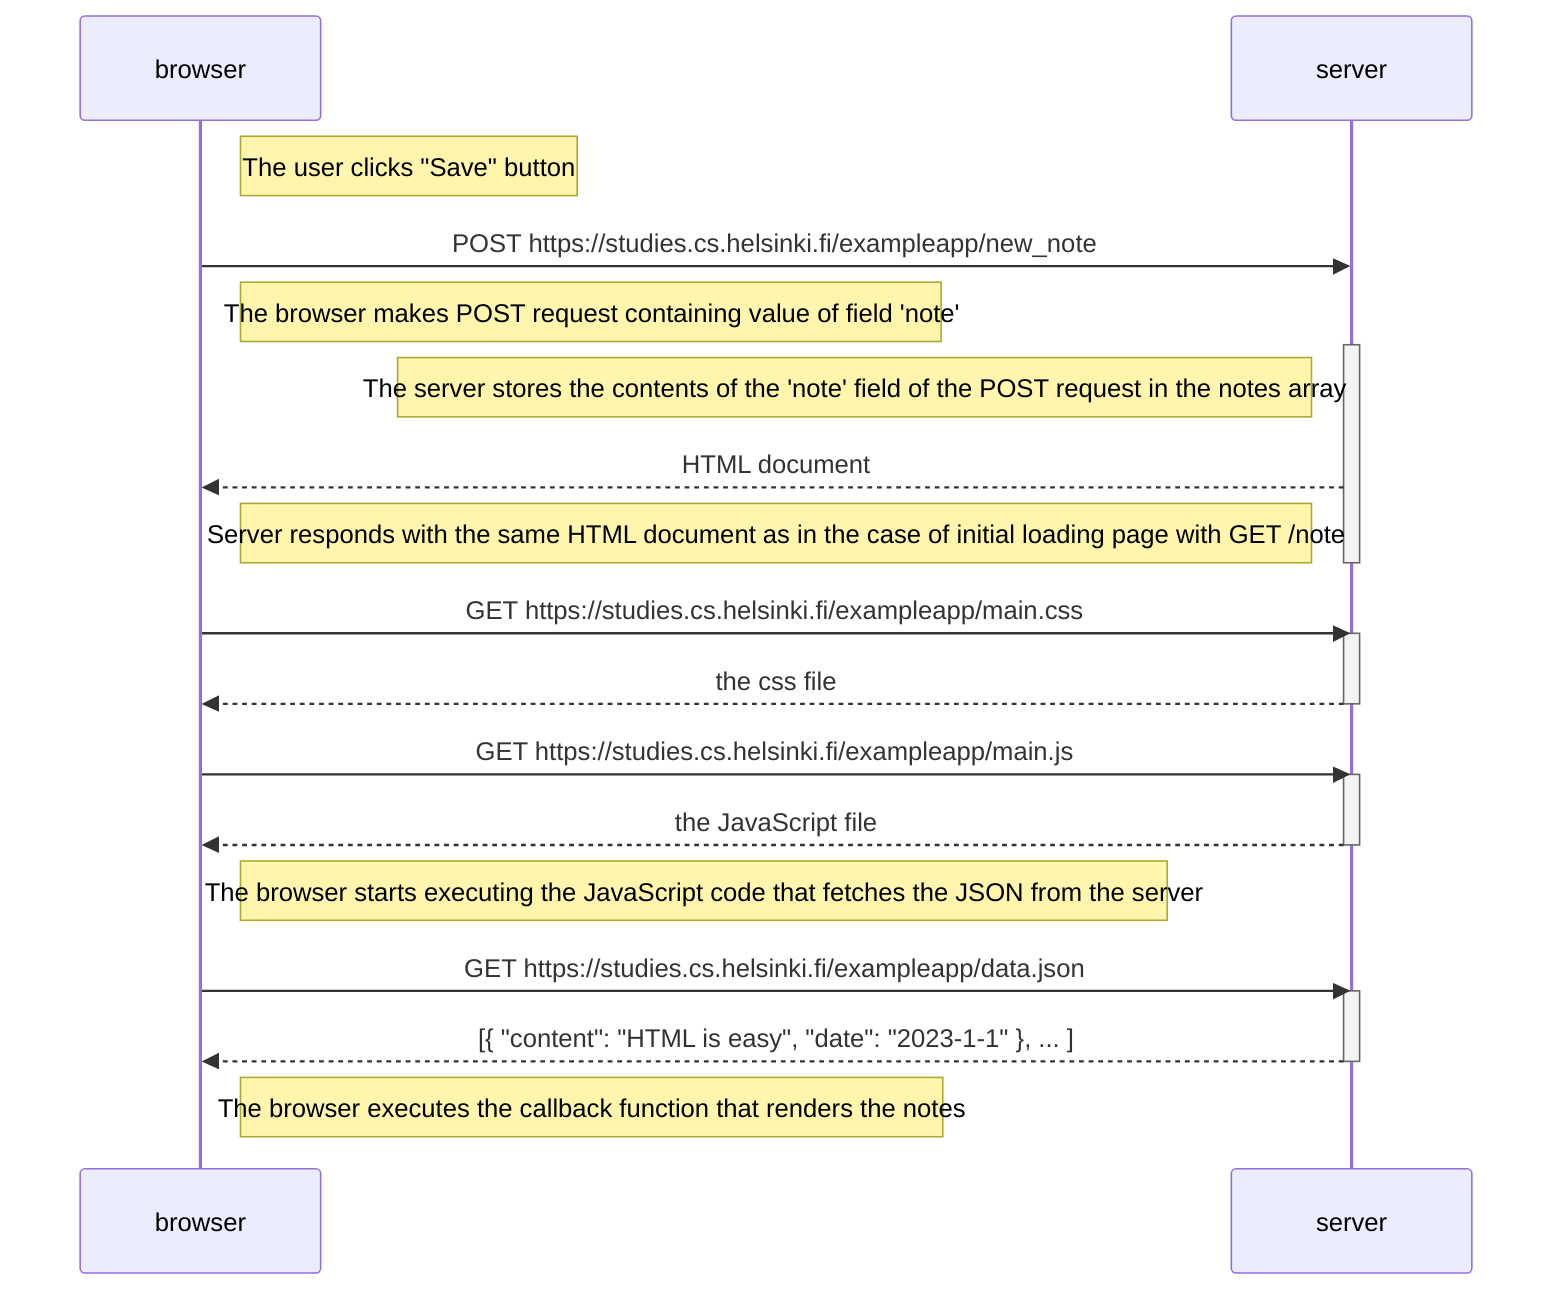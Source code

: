 sequenceDiagram
    participant browser
    participant server

    Note right of browser: The user clicks "Save" button
    browser->>server: POST https://studies.cs.helsinki.fi/exampleapp/new_note
    Note right of browser: The browser makes POST request containing value of field 'note'
    activate server
    Note left of server: The server stores the contents of the 'note' field of the POST request in the notes array
    server-->>browser: HTML document
    Note left of server: Server responds with the same HTML document as in the case of initial loading page with GET /note
    deactivate server

    browser->>server: GET https://studies.cs.helsinki.fi/exampleapp/main.css
    activate server
    server-->>browser: the css file
    deactivate server

    browser->>server: GET https://studies.cs.helsinki.fi/exampleapp/main.js
    activate server
    server-->>browser: the JavaScript file
    deactivate server

    Note right of browser: The browser starts executing the JavaScript code that fetches the JSON from the server

    browser->>server: GET https://studies.cs.helsinki.fi/exampleapp/data.json
    activate server
    server-->>browser: [{ "content": "HTML is easy", "date": "2023-1-1" }, ... ]
    deactivate server

    Note right of browser: The browser executes the callback function that renders the notes